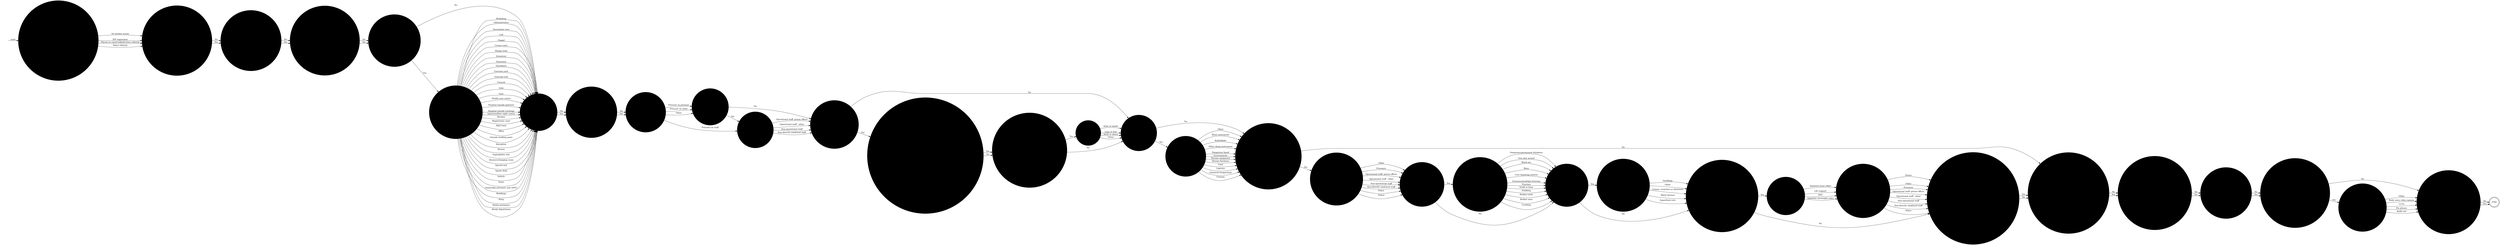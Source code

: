 digraph OLD_ASSAULT3 {  rankdir=LR;
  node [shape = circle];
  START_NODE [label="", shape=none];
  START_NODE -> 61246 [label = "start"];
  END_NODE [label="END", shape="doublecircle"];
  61246 [label = "What was the main management outcome of this incident?", style="filled", color="#DDD"];
  61246 -> 61247 [label = "No further action", style="filled", color="#DDD"];
  61246 -> 61247 [label = "IEP regression", style="filled", color="#DDD"];
  61246 -> 61247 [label = "Placed on report/adjudication referral", style="filled", color="#DDD"];
  61246 -> 61247 [label = "Police referral", style="filled", color="#DDD"];
  61247 [label = "Is any member of staff facing disciplinary charges?", style="filled", color="#DDD"];
  61247 -> 61248 [label = "No", style="filled", color="#DDD"];
  61247 -> 61248 [label = "Yes", style="filled", color="#DDD"];
  61248 [label = "Is there any media interest in this incident?", style="filled", color="#DDD"];
  61248 -> 61249 [label = "No", style="filled", color="#DDD"];
  61248 -> 61249 [label = "Yes", style="filled", color="#DDD"];
  61249 [label = "Has the prison service press office been informed?", style="filled", color="#DDD"];
  61249 -> 61250 [label = "No", style="filled", color="#DDD"];
  61249 -> 61250 [label = "Yes", style="filled", color="#DDD"];
  61250 [label = "Is the location of the incident known?", style="filled", color="#DDD"];
  61250 -> 61252 [label = "No", style="filled", color="#DDD"];
  61250 -> 61251 [label = "Yes", style="filled", color="#DDD"];
  61251 [label = "What was the location of the incident?", style="filled", color="#DDD"];
  61251 -> 61252 [label = "Administration", style="filled", color="#DDD"];
  61251 -> 61252 [label = "Association area", style="filled", color="#DDD"];
  61251 -> 61252 [label = "Cell", style="filled", color="#DDD"];
  61251 -> 61252 [label = "Chapel", style="filled", color="#DDD"];
  61251 -> 61252 [label = "Crown court", style="filled", color="#DDD"];
  61251 -> 61252 [label = "Dining room", style="filled", color="#DDD"];
  61251 -> 61252 [label = "Dormitory", style="filled", color="#DDD"];
  61251 -> 61252 [label = "Education", style="filled", color="#DDD"];
  61251 -> 61252 [label = "Elsewhere", style="filled", color="#DDD"];
  61251 -> 61252 [label = "Exercise yard", style="filled", color="#DDD"];
  61251 -> 61252 [label = "External roof", style="filled", color="#DDD"];
  61251 -> 61252 [label = "Funeral", style="filled", color="#DDD"];
  61251 -> 61252 [label = "Gate", style="filled", color="#DDD"];
  61251 -> 61252 [label = "Gym", style="filled", color="#DDD"];
  61251 -> 61252 [label = "Health care centre", style="filled", color="#DDD"];
  61251 -> 61252 [label = "Hospital outside (patient)", style="filled", color="#DDD"];
  61251 -> 61252 [label = "Hospital outside (visiting)", style="filled", color="#DDD"];
  61251 -> 61252 [label = "Induction/first night centre", style="filled", color="#DDD"];
  61251 -> 61252 [label = "Kitchen", style="filled", color="#DDD"];
  61251 -> 61252 [label = "Magistrates court", style="filled", color="#DDD"];
  61251 -> 61252 [label = "Mail room", style="filled", color="#DDD"];
  61251 -> 61252 [label = "Office", style="filled", color="#DDD"];
  61251 -> 61252 [label = "Outside working party", style="filled", color="#DDD"];
  61251 -> 61252 [label = "Reception", style="filled", color="#DDD"];
  61251 -> 61252 [label = "Recess", style="filled", color="#DDD"];
  61251 -> 61252 [label = "Segregation unit", style="filled", color="#DDD"];
  61251 -> 61252 [label = "Showers/changing room", style="filled", color="#DDD"];
  61251 -> 61252 [label = "Special unit", style="filled", color="#DDD"];
  61251 -> 61252 [label = "Sports field", style="filled", color="#DDD"];
  61251 -> 61252 [label = "Vehicle", style="filled", color="#DDD"];
  61251 -> 61252 [label = "Visits", style="filled", color="#DDD"];
  61251 -> 61252 [label = "Vulnerable prisoners unit (VPU)", style="filled", color="#DDD"];
  61251 -> 61252 [label = "Weddings", style="filled", color="#DDD"];
  61251 -> 61252 [label = "Wing", style="filled", color="#DDD"];
  61251 -> 61252 [label = "Within perimeter", style="filled", color="#DDD"];
  61251 -> 61252 [label = "Works department", style="filled", color="#DDD"];
  61251 -> 61252 [label = "Workshop", style="filled", color="#DDD"];
  61252 [label = "Was this a sexual assault?", style="filled", color="#DDD"];
  61252 -> 61253 [label = "No", style="filled", color="#DDD"];
  61252 -> 61253 [label = "Yes", style="filled", color="#DDD"];
  61253 [label = "Did the assault occur during a fight?", style="filled", color="#DDD"];
  61253 -> 61254 [label = "No", style="filled", color="#DDD"];
  61253 -> 61254 [label = "Yes", style="filled", color="#DDD"];
  61254 [label = "What type of assault was it?", style="filled", color="#DDD"];
  61254 -> 61255 [label = "Prisoner on prisoner", style="filled", color="#DDD"];
  61254 -> 61256 [label = "Prisoner on staff", style="filled", color="#DDD"];
  61254 -> 61255 [label = "Prisoner on other", style="filled", color="#DDD"];
  61254 -> 61255 [label = "Other", style="filled", color="#DDD"];
  61255 [label = "Were any staff assaulted?", style="filled", color="#DDD"];
  61255 -> 61257 [label = "No", style="filled", color="#DDD"];
  61255 -> 61256 [label = "Yes", style="filled", color="#DDD"];
  61256 [label = "Describe the type of staff", style="filled", color="#DDD"];
  61256 -> 61257 [label = "Operational staff- prison officer", style="filled", color="#DDD"];
  61256 -> 61257 [label = "Operational staff - other", style="filled", color="#DDD"];
  61256 -> 61257 [label = "Non-operational staff", style="filled", color="#DDD"];
  61256 -> 61257 [label = "Non-directly employed staff", style="filled", color="#DDD"];
  61257 [label = "Was spitting used in this incident?", style="filled", color="#DDD"];
  61257 -> 61261 [label = "No", style="filled", color="#DDD"];
  61257 -> 61258 [label = "Yes", style="filled", color="#DDD"];
  61258 [label = "Is the assailant known to have an infectious disease that can be transmitted in saliva?", style="filled", color="#DDD"];
  61258 -> 61259 [label = "No", style="filled", color="#DDD"];
  61258 -> 61259 [label = "Yes", style="filled", color="#DDD"];
  61259 [label = "Did the saliva hit the body or clothing of the victim(s)?", style="filled", color="#DDD"];
  61259 -> 61261 [label = "No", style="filled", color="#DDD"];
  61259 -> 61260 [label = "Yes", style="filled", color="#DDD"];
  61260 [label = "Where did it hit?", style="filled", color="#DDD"];
  61260 -> 61261 [label = "Neck or above", style="filled", color="#DDD"];
  61260 -> 61261 [label = "Torso", style="filled", color="#DDD"];
  61260 -> 61261 [label = "Arms or hands", style="filled", color="#DDD"];
  61260 -> 61261 [label = "Legs or feet", style="filled", color="#DDD"];
  61261 [label = "Were any weapons used?", style="filled", color="#DDD"];
  61261 -> 61263 [label = "No", style="filled", color="#DDD"];
  61261 -> 61262 [label = "Yes", style="filled", color="#DDD"];
  61262 [label = "Describe the weapons used?", style="filled", color="#DDD"];
  61262 -> 61263 [label = "Blunt instrument", style="filled", color="#DDD"];
  61262 -> 61263 [label = "Knife/blade", style="filled", color="#DDD"];
  61262 -> 61263 [label = "Other sharp instrument", style="filled", color="#DDD"];
  61262 -> 61263 [label = "Dangerous liquid", style="filled", color="#DDD"];
  61262 -> 61263 [label = "Excreta/urine", style="filled", color="#DDD"];
  61262 -> 61263 [label = "Thrown equipment", style="filled", color="#DDD"];
  61262 -> 61263 [label = "Thrown furniture", style="filled", color="#DDD"];
  61262 -> 61263 [label = "Food", style="filled", color="#DDD"];
  61262 -> 61263 [label = "Ligature", style="filled", color="#DDD"];
  61262 -> 61263 [label = "Chemical incapacitant", style="filled", color="#DDD"];
  61262 -> 61263 [label = "Firearm", style="filled", color="#DDD"];
  61262 -> 61263 [label = "Other", style="filled", color="#DDD"];
  61263 [label = "Were any injuries received during this incident?", style="filled", color="#DDD"];
  61263 -> 61273 [label = "No", style="filled", color="#DDD"];
  61263 -> 61264 [label = "Yes", style="filled", color="#DDD"];
  61264 [label = "Enter description of person(s) injured", style="filled", color="#DDD"];
  61264 -> 61265 [label = "Prisoners", style="filled", color="#DDD"];
  61264 -> 61265 [label = "Operational staff- prison officer", style="filled", color="#DDD"];
  61264 -> 61265 [label = "Operational staff - other", style="filled", color="#DDD"];
  61264 -> 61265 [label = "Non-operational staff", style="filled", color="#DDD"];
  61264 -> 61265 [label = "Non-directly employed staff", style="filled", color="#DDD"];
  61264 -> 61265 [label = "Police", style="filled", color="#DDD"];
  61264 -> 61265 [label = "Visitor", style="filled", color="#DDD"];
  61264 -> 61265 [label = "Other", style="filled", color="#DDD"];
  61265 [label = "Was a serious injury sustained?", style="filled", color="#DDD"];
  61265 -> 61267 [label = "No", style="filled", color="#DDD"];
  61265 -> 61266 [label = "Yes", style="filled", color="#DDD"];
  61266 [label = "Which serious injuries were sustained?", style="filled", color="#DDD"];
  61266 -> 61267 [label = "Black eye", style="filled", color="#DDD"];
  61266 -> 61267 [label = "Bites", style="filled", color="#DDD"];
  61266 -> 61267 [label = "Cuts requiring sutures", style="filled", color="#DDD"];
  61266 -> 61267 [label = "Extensive/multiple bruising", style="filled", color="#DDD"];
  61266 -> 61267 [label = "Fracture", style="filled", color="#DDD"];
  61266 -> 61267 [label = "Scald or burn", style="filled", color="#DDD"];
  61266 -> 61267 [label = "Stabbing", style="filled", color="#DDD"];
  61266 -> 61267 [label = "Broken teeth", style="filled", color="#DDD"];
  61266 -> 61267 [label = "Broken nose", style="filled", color="#DDD"];
  61266 -> 61267 [label = "Crushing", style="filled", color="#DDD"];
  61266 -> 61267 [label = "Temporary/permanent blindness", style="filled", color="#DDD"];
  61266 -> 61267 [label = "Gun shot wound", style="filled", color="#DDD"];
  61267 [label = "Was a minor injury sustained?", style="filled", color="#DDD"];
  61267 -> 61269 [label = "No", style="filled", color="#DDD"];
  61267 -> 61268 [label = "Yes", style="filled", color="#DDD"];
  61268 [label = "Which minor injuries were sustained?", style="filled", color="#DDD"];
  61268 -> 61269 [label = "Grazes, scratches or abrasions", style="filled", color="#DDD"];
  61268 -> 61269 [label = "Minor bruises", style="filled", color="#DDD"];
  61268 -> 61269 [label = "Superficial cuts", style="filled", color="#DDD"];
  61268 -> 61269 [label = "Swellings", style="filled", color="#DDD"];
  61268 -> 61269 [label = "Other", style="filled", color="#DDD"];
  61269 [label = "Did injuries result in attendance to outside hospital?", style="filled", color="#DDD"];
  61269 -> 61272 [label = "No", style="filled", color="#DDD"];
  61269 -> 61270 [label = "Yes", style="filled", color="#DDD"];
  61270 [label = "Type of hospital admission", style="filled", color="#DDD"];
  61270 -> 61271 [label = "A&E", style="filled", color="#DDD"];
  61270 -> 61271 [label = "Inpatient (overnight only)", style="filled", color="#DDD"];
  61270 -> 61271 [label = "Inpatient (over 24hr)", style="filled", color="#DDD"];
  61270 -> 61271 [label = "Life support", style="filled", color="#DDD"];
  61271 [label = "Who was admitted to outside hospital?", style="filled", color="#DDD"];
  61271 -> 61272 [label = "Prisoners", style="filled", color="#DDD"];
  61271 -> 61272 [label = "Operational staff- prison officer", style="filled", color="#DDD"];
  61271 -> 61272 [label = "Operational staff - other", style="filled", color="#DDD"];
  61271 -> 61272 [label = "Non-operational staff", style="filled", color="#DDD"];
  61271 -> 61272 [label = "Non-directly employed staff", style="filled", color="#DDD"];
  61271 -> 61272 [label = "Police", style="filled", color="#DDD"];
  61271 -> 61272 [label = "Visitor", style="filled", color="#DDD"];
  61271 -> 61272 [label = "Other", style="filled", color="#DDD"];
  61272 [label = "Was medical treatment for concussion or internal injuries required?", style="filled", color="#DDD"];
  61272 -> 61273 [label = "No", style="filled", color="#DDD"];
  61272 -> 61273 [label = "Yes", style="filled", color="#DDD"];
  61273 [label = "Are there any staff now off duty as a result of this incident?", style="filled", color="#DDD"];
  61273 -> 61274 [label = "No", style="filled", color="#DDD"];
  61273 -> 61274 [label = "Yes", style="filled", color="#DDD"];
  61274 [label = "Are any staff on sick leave as a result of this incident?", style="filled", color="#DDD"];
  61274 -> 61275 [label = "No", style="filled", color="#DDD"];
  61274 -> 61275 [label = "Yes", style="filled", color="#DDD"];
  61275 [label = "Did the assault occur in public view?", style="filled", color="#DDD"];
  61275 -> 61276 [label = "No", style="filled", color="#DDD"];
  61275 -> 61276 [label = "Yes", style="filled", color="#DDD"];
  61276 [label = "Is there any audio or visual footage of the assault?", style="filled", color="#DDD"];
  61276 -> 61278 [label = "No", style="filled", color="#DDD"];
  61276 -> 61277 [label = "Yes", style="filled", color="#DDD"];
  61277 [label = "What is the source of the footage?", style="filled", color="#DDD"];
  61277 -> 61278 [label = "Body worn video camera", style="filled", color="#DDD"];
  61277 -> 61278 [label = "CCTV", style="filled", color="#DDD"];
  61277 -> 61278 [label = "Pin phones", style="filled", color="#DDD"];
  61277 -> 61278 [label = "Radio net", style="filled", color="#DDD"];
  61277 -> 61278 [label = "Other", style="filled", color="#DDD"];
  61278 [label = "Was there an apparent reason for the assault?", style="filled", color="#DDD"];
  61278 -> END_NODE [label = "No", style="filled", color="#DDD"];
  61278 -> END_NODE [label = "Yes", style="filled", color="#DDD"];
}
